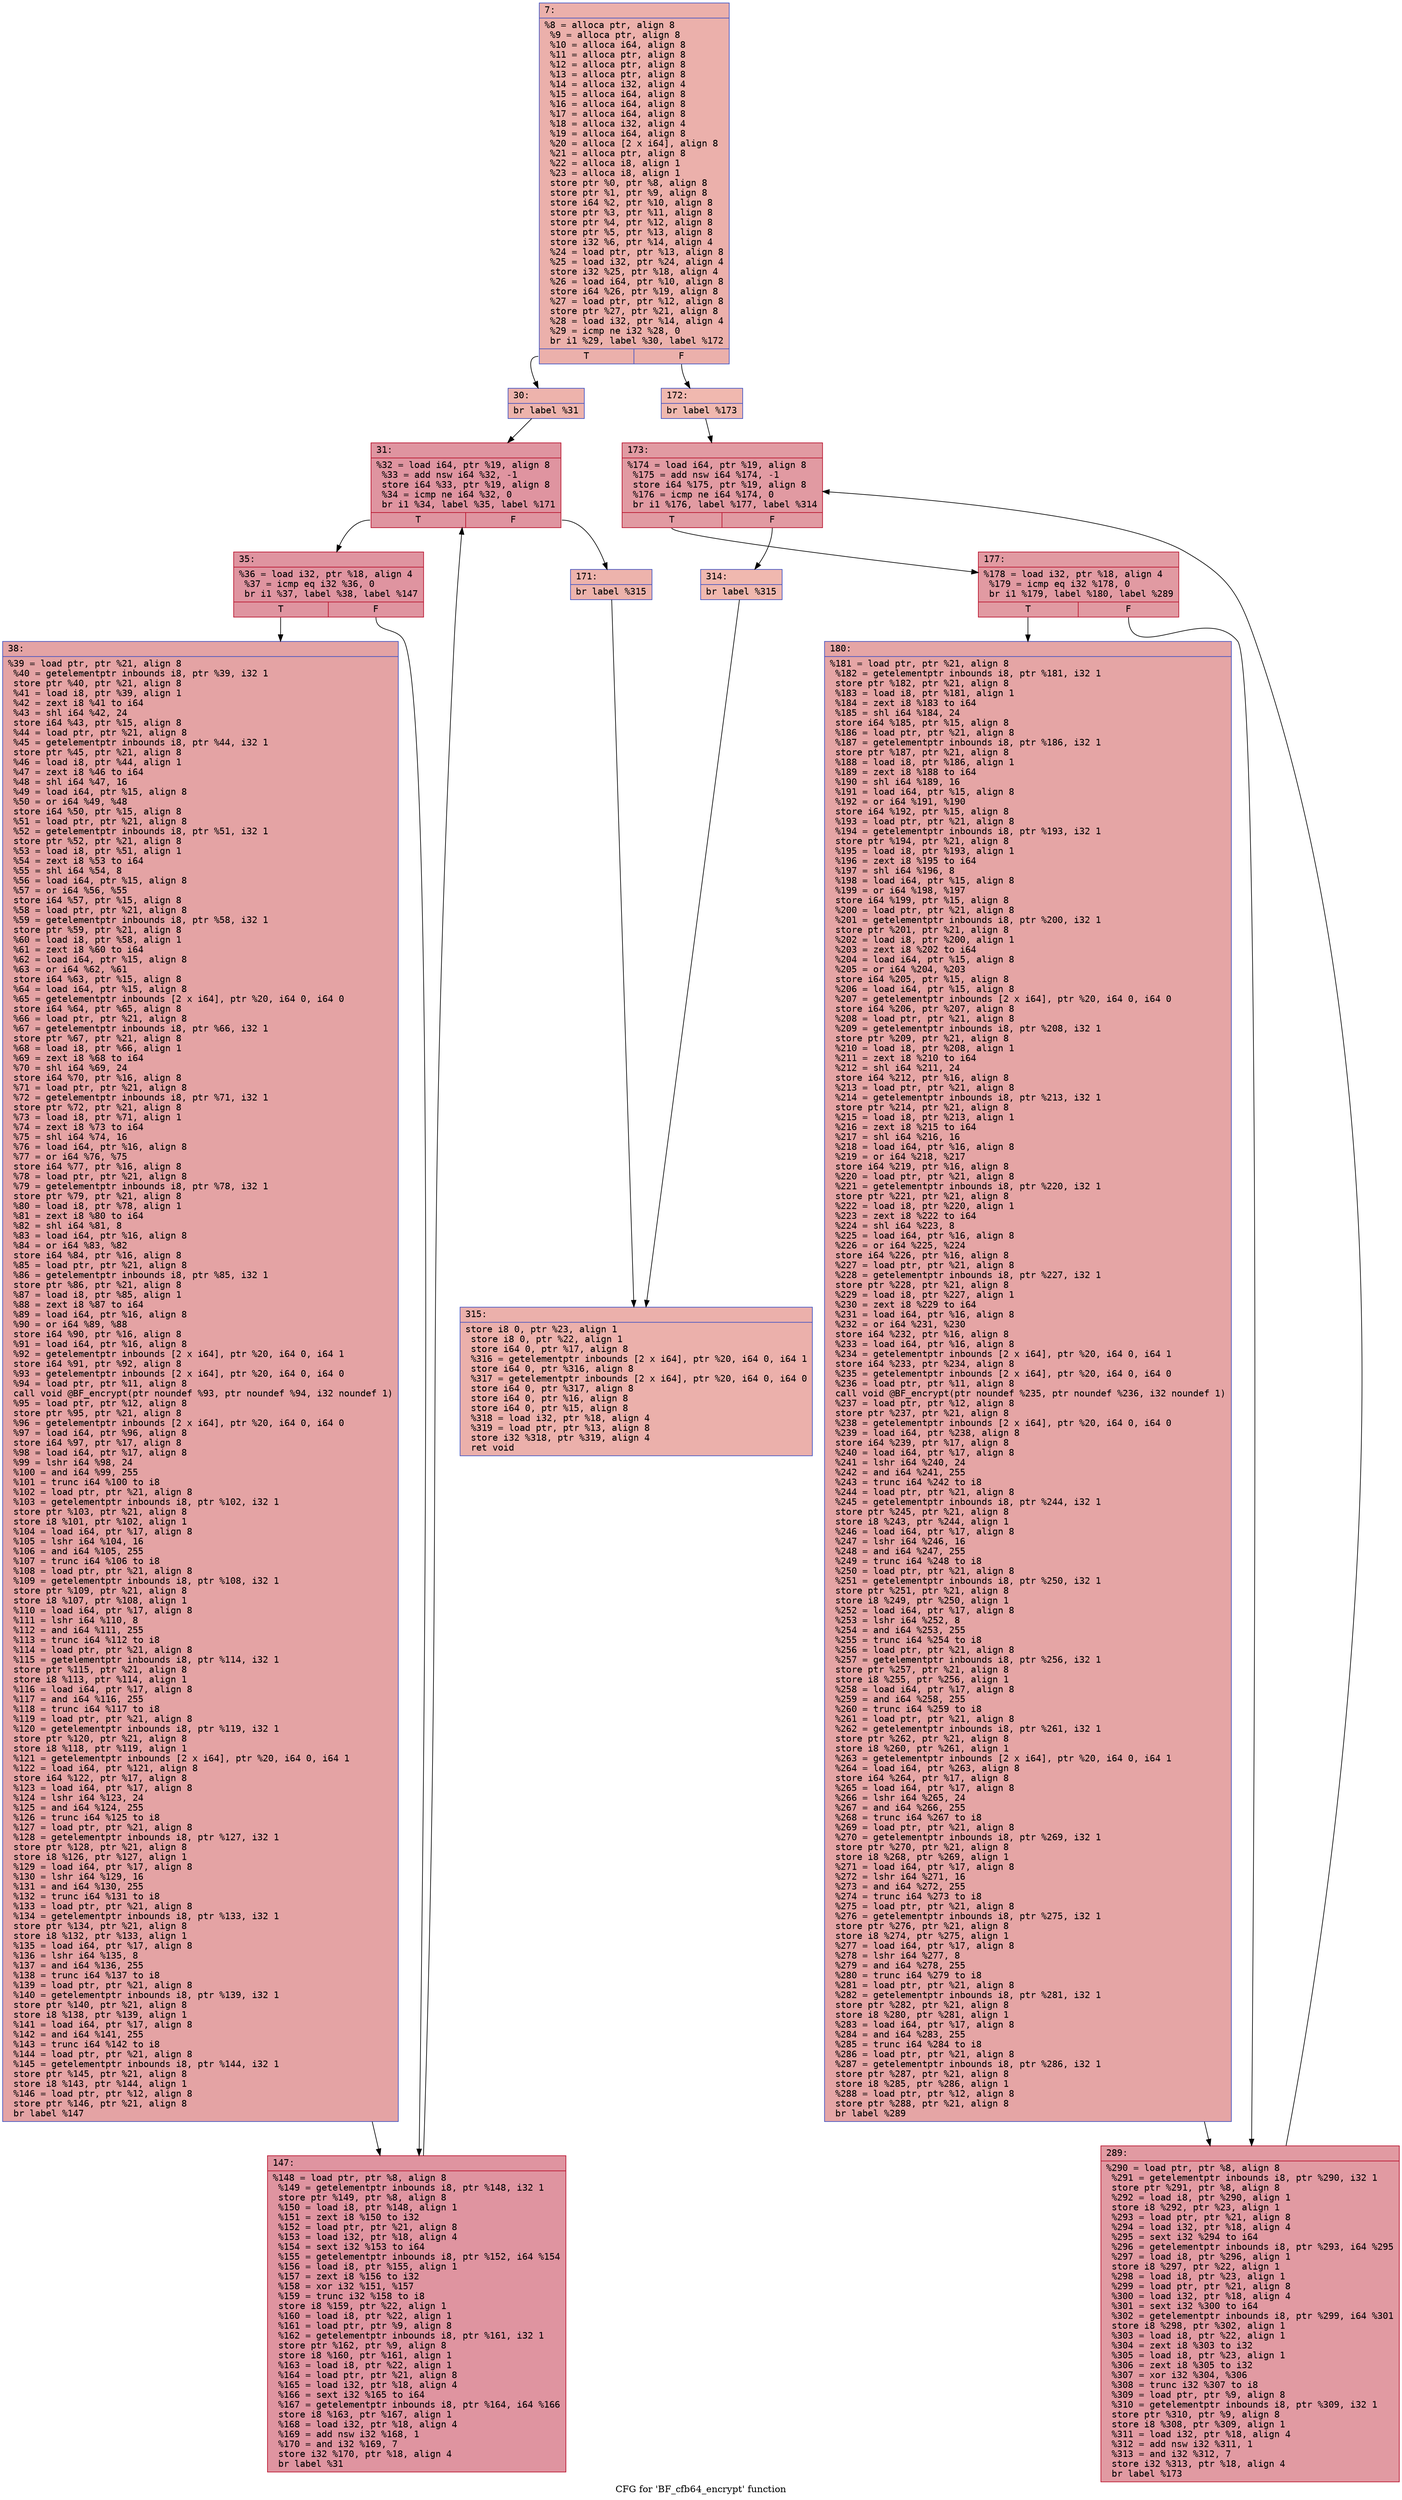 digraph "CFG for 'BF_cfb64_encrypt' function" {
	label="CFG for 'BF_cfb64_encrypt' function";

	Node0x6000029c5e50 [shape=record,color="#3d50c3ff", style=filled, fillcolor="#d24b4070" fontname="Courier",label="{7:\l|  %8 = alloca ptr, align 8\l  %9 = alloca ptr, align 8\l  %10 = alloca i64, align 8\l  %11 = alloca ptr, align 8\l  %12 = alloca ptr, align 8\l  %13 = alloca ptr, align 8\l  %14 = alloca i32, align 4\l  %15 = alloca i64, align 8\l  %16 = alloca i64, align 8\l  %17 = alloca i64, align 8\l  %18 = alloca i32, align 4\l  %19 = alloca i64, align 8\l  %20 = alloca [2 x i64], align 8\l  %21 = alloca ptr, align 8\l  %22 = alloca i8, align 1\l  %23 = alloca i8, align 1\l  store ptr %0, ptr %8, align 8\l  store ptr %1, ptr %9, align 8\l  store i64 %2, ptr %10, align 8\l  store ptr %3, ptr %11, align 8\l  store ptr %4, ptr %12, align 8\l  store ptr %5, ptr %13, align 8\l  store i32 %6, ptr %14, align 4\l  %24 = load ptr, ptr %13, align 8\l  %25 = load i32, ptr %24, align 4\l  store i32 %25, ptr %18, align 4\l  %26 = load i64, ptr %10, align 8\l  store i64 %26, ptr %19, align 8\l  %27 = load ptr, ptr %12, align 8\l  store ptr %27, ptr %21, align 8\l  %28 = load i32, ptr %14, align 4\l  %29 = icmp ne i32 %28, 0\l  br i1 %29, label %30, label %172\l|{<s0>T|<s1>F}}"];
	Node0x6000029c5e50:s0 -> Node0x6000029c5ef0[tooltip="7 -> 30\nProbability 62.50%" ];
	Node0x6000029c5e50:s1 -> Node0x6000029c60d0[tooltip="7 -> 172\nProbability 37.50%" ];
	Node0x6000029c5ef0 [shape=record,color="#3d50c3ff", style=filled, fillcolor="#d6524470" fontname="Courier",label="{30:\l|  br label %31\l}"];
	Node0x6000029c5ef0 -> Node0x6000029c5f40[tooltip="30 -> 31\nProbability 100.00%" ];
	Node0x6000029c5f40 [shape=record,color="#b70d28ff", style=filled, fillcolor="#b70d2870" fontname="Courier",label="{31:\l|  %32 = load i64, ptr %19, align 8\l  %33 = add nsw i64 %32, -1\l  store i64 %33, ptr %19, align 8\l  %34 = icmp ne i64 %32, 0\l  br i1 %34, label %35, label %171\l|{<s0>T|<s1>F}}"];
	Node0x6000029c5f40:s0 -> Node0x6000029c5f90[tooltip="31 -> 35\nProbability 96.88%" ];
	Node0x6000029c5f40:s1 -> Node0x6000029c6080[tooltip="31 -> 171\nProbability 3.12%" ];
	Node0x6000029c5f90 [shape=record,color="#b70d28ff", style=filled, fillcolor="#b70d2870" fontname="Courier",label="{35:\l|  %36 = load i32, ptr %18, align 4\l  %37 = icmp eq i32 %36, 0\l  br i1 %37, label %38, label %147\l|{<s0>T|<s1>F}}"];
	Node0x6000029c5f90:s0 -> Node0x6000029c5fe0[tooltip="35 -> 38\nProbability 37.50%" ];
	Node0x6000029c5f90:s1 -> Node0x6000029c6030[tooltip="35 -> 147\nProbability 62.50%" ];
	Node0x6000029c5fe0 [shape=record,color="#3d50c3ff", style=filled, fillcolor="#c32e3170" fontname="Courier",label="{38:\l|  %39 = load ptr, ptr %21, align 8\l  %40 = getelementptr inbounds i8, ptr %39, i32 1\l  store ptr %40, ptr %21, align 8\l  %41 = load i8, ptr %39, align 1\l  %42 = zext i8 %41 to i64\l  %43 = shl i64 %42, 24\l  store i64 %43, ptr %15, align 8\l  %44 = load ptr, ptr %21, align 8\l  %45 = getelementptr inbounds i8, ptr %44, i32 1\l  store ptr %45, ptr %21, align 8\l  %46 = load i8, ptr %44, align 1\l  %47 = zext i8 %46 to i64\l  %48 = shl i64 %47, 16\l  %49 = load i64, ptr %15, align 8\l  %50 = or i64 %49, %48\l  store i64 %50, ptr %15, align 8\l  %51 = load ptr, ptr %21, align 8\l  %52 = getelementptr inbounds i8, ptr %51, i32 1\l  store ptr %52, ptr %21, align 8\l  %53 = load i8, ptr %51, align 1\l  %54 = zext i8 %53 to i64\l  %55 = shl i64 %54, 8\l  %56 = load i64, ptr %15, align 8\l  %57 = or i64 %56, %55\l  store i64 %57, ptr %15, align 8\l  %58 = load ptr, ptr %21, align 8\l  %59 = getelementptr inbounds i8, ptr %58, i32 1\l  store ptr %59, ptr %21, align 8\l  %60 = load i8, ptr %58, align 1\l  %61 = zext i8 %60 to i64\l  %62 = load i64, ptr %15, align 8\l  %63 = or i64 %62, %61\l  store i64 %63, ptr %15, align 8\l  %64 = load i64, ptr %15, align 8\l  %65 = getelementptr inbounds [2 x i64], ptr %20, i64 0, i64 0\l  store i64 %64, ptr %65, align 8\l  %66 = load ptr, ptr %21, align 8\l  %67 = getelementptr inbounds i8, ptr %66, i32 1\l  store ptr %67, ptr %21, align 8\l  %68 = load i8, ptr %66, align 1\l  %69 = zext i8 %68 to i64\l  %70 = shl i64 %69, 24\l  store i64 %70, ptr %16, align 8\l  %71 = load ptr, ptr %21, align 8\l  %72 = getelementptr inbounds i8, ptr %71, i32 1\l  store ptr %72, ptr %21, align 8\l  %73 = load i8, ptr %71, align 1\l  %74 = zext i8 %73 to i64\l  %75 = shl i64 %74, 16\l  %76 = load i64, ptr %16, align 8\l  %77 = or i64 %76, %75\l  store i64 %77, ptr %16, align 8\l  %78 = load ptr, ptr %21, align 8\l  %79 = getelementptr inbounds i8, ptr %78, i32 1\l  store ptr %79, ptr %21, align 8\l  %80 = load i8, ptr %78, align 1\l  %81 = zext i8 %80 to i64\l  %82 = shl i64 %81, 8\l  %83 = load i64, ptr %16, align 8\l  %84 = or i64 %83, %82\l  store i64 %84, ptr %16, align 8\l  %85 = load ptr, ptr %21, align 8\l  %86 = getelementptr inbounds i8, ptr %85, i32 1\l  store ptr %86, ptr %21, align 8\l  %87 = load i8, ptr %85, align 1\l  %88 = zext i8 %87 to i64\l  %89 = load i64, ptr %16, align 8\l  %90 = or i64 %89, %88\l  store i64 %90, ptr %16, align 8\l  %91 = load i64, ptr %16, align 8\l  %92 = getelementptr inbounds [2 x i64], ptr %20, i64 0, i64 1\l  store i64 %91, ptr %92, align 8\l  %93 = getelementptr inbounds [2 x i64], ptr %20, i64 0, i64 0\l  %94 = load ptr, ptr %11, align 8\l  call void @BF_encrypt(ptr noundef %93, ptr noundef %94, i32 noundef 1)\l  %95 = load ptr, ptr %12, align 8\l  store ptr %95, ptr %21, align 8\l  %96 = getelementptr inbounds [2 x i64], ptr %20, i64 0, i64 0\l  %97 = load i64, ptr %96, align 8\l  store i64 %97, ptr %17, align 8\l  %98 = load i64, ptr %17, align 8\l  %99 = lshr i64 %98, 24\l  %100 = and i64 %99, 255\l  %101 = trunc i64 %100 to i8\l  %102 = load ptr, ptr %21, align 8\l  %103 = getelementptr inbounds i8, ptr %102, i32 1\l  store ptr %103, ptr %21, align 8\l  store i8 %101, ptr %102, align 1\l  %104 = load i64, ptr %17, align 8\l  %105 = lshr i64 %104, 16\l  %106 = and i64 %105, 255\l  %107 = trunc i64 %106 to i8\l  %108 = load ptr, ptr %21, align 8\l  %109 = getelementptr inbounds i8, ptr %108, i32 1\l  store ptr %109, ptr %21, align 8\l  store i8 %107, ptr %108, align 1\l  %110 = load i64, ptr %17, align 8\l  %111 = lshr i64 %110, 8\l  %112 = and i64 %111, 255\l  %113 = trunc i64 %112 to i8\l  %114 = load ptr, ptr %21, align 8\l  %115 = getelementptr inbounds i8, ptr %114, i32 1\l  store ptr %115, ptr %21, align 8\l  store i8 %113, ptr %114, align 1\l  %116 = load i64, ptr %17, align 8\l  %117 = and i64 %116, 255\l  %118 = trunc i64 %117 to i8\l  %119 = load ptr, ptr %21, align 8\l  %120 = getelementptr inbounds i8, ptr %119, i32 1\l  store ptr %120, ptr %21, align 8\l  store i8 %118, ptr %119, align 1\l  %121 = getelementptr inbounds [2 x i64], ptr %20, i64 0, i64 1\l  %122 = load i64, ptr %121, align 8\l  store i64 %122, ptr %17, align 8\l  %123 = load i64, ptr %17, align 8\l  %124 = lshr i64 %123, 24\l  %125 = and i64 %124, 255\l  %126 = trunc i64 %125 to i8\l  %127 = load ptr, ptr %21, align 8\l  %128 = getelementptr inbounds i8, ptr %127, i32 1\l  store ptr %128, ptr %21, align 8\l  store i8 %126, ptr %127, align 1\l  %129 = load i64, ptr %17, align 8\l  %130 = lshr i64 %129, 16\l  %131 = and i64 %130, 255\l  %132 = trunc i64 %131 to i8\l  %133 = load ptr, ptr %21, align 8\l  %134 = getelementptr inbounds i8, ptr %133, i32 1\l  store ptr %134, ptr %21, align 8\l  store i8 %132, ptr %133, align 1\l  %135 = load i64, ptr %17, align 8\l  %136 = lshr i64 %135, 8\l  %137 = and i64 %136, 255\l  %138 = trunc i64 %137 to i8\l  %139 = load ptr, ptr %21, align 8\l  %140 = getelementptr inbounds i8, ptr %139, i32 1\l  store ptr %140, ptr %21, align 8\l  store i8 %138, ptr %139, align 1\l  %141 = load i64, ptr %17, align 8\l  %142 = and i64 %141, 255\l  %143 = trunc i64 %142 to i8\l  %144 = load ptr, ptr %21, align 8\l  %145 = getelementptr inbounds i8, ptr %144, i32 1\l  store ptr %145, ptr %21, align 8\l  store i8 %143, ptr %144, align 1\l  %146 = load ptr, ptr %12, align 8\l  store ptr %146, ptr %21, align 8\l  br label %147\l}"];
	Node0x6000029c5fe0 -> Node0x6000029c6030[tooltip="38 -> 147\nProbability 100.00%" ];
	Node0x6000029c6030 [shape=record,color="#b70d28ff", style=filled, fillcolor="#b70d2870" fontname="Courier",label="{147:\l|  %148 = load ptr, ptr %8, align 8\l  %149 = getelementptr inbounds i8, ptr %148, i32 1\l  store ptr %149, ptr %8, align 8\l  %150 = load i8, ptr %148, align 1\l  %151 = zext i8 %150 to i32\l  %152 = load ptr, ptr %21, align 8\l  %153 = load i32, ptr %18, align 4\l  %154 = sext i32 %153 to i64\l  %155 = getelementptr inbounds i8, ptr %152, i64 %154\l  %156 = load i8, ptr %155, align 1\l  %157 = zext i8 %156 to i32\l  %158 = xor i32 %151, %157\l  %159 = trunc i32 %158 to i8\l  store i8 %159, ptr %22, align 1\l  %160 = load i8, ptr %22, align 1\l  %161 = load ptr, ptr %9, align 8\l  %162 = getelementptr inbounds i8, ptr %161, i32 1\l  store ptr %162, ptr %9, align 8\l  store i8 %160, ptr %161, align 1\l  %163 = load i8, ptr %22, align 1\l  %164 = load ptr, ptr %21, align 8\l  %165 = load i32, ptr %18, align 4\l  %166 = sext i32 %165 to i64\l  %167 = getelementptr inbounds i8, ptr %164, i64 %166\l  store i8 %163, ptr %167, align 1\l  %168 = load i32, ptr %18, align 4\l  %169 = add nsw i32 %168, 1\l  %170 = and i32 %169, 7\l  store i32 %170, ptr %18, align 4\l  br label %31\l}"];
	Node0x6000029c6030 -> Node0x6000029c5f40[tooltip="147 -> 31\nProbability 100.00%" ];
	Node0x6000029c6080 [shape=record,color="#3d50c3ff", style=filled, fillcolor="#d6524470" fontname="Courier",label="{171:\l|  br label %315\l}"];
	Node0x6000029c6080 -> Node0x6000029c62b0[tooltip="171 -> 315\nProbability 100.00%" ];
	Node0x6000029c60d0 [shape=record,color="#3d50c3ff", style=filled, fillcolor="#dc5d4a70" fontname="Courier",label="{172:\l|  br label %173\l}"];
	Node0x6000029c60d0 -> Node0x6000029c6120[tooltip="172 -> 173\nProbability 100.00%" ];
	Node0x6000029c6120 [shape=record,color="#b70d28ff", style=filled, fillcolor="#bb1b2c70" fontname="Courier",label="{173:\l|  %174 = load i64, ptr %19, align 8\l  %175 = add nsw i64 %174, -1\l  store i64 %175, ptr %19, align 8\l  %176 = icmp ne i64 %174, 0\l  br i1 %176, label %177, label %314\l|{<s0>T|<s1>F}}"];
	Node0x6000029c6120:s0 -> Node0x6000029c6170[tooltip="173 -> 177\nProbability 96.88%" ];
	Node0x6000029c6120:s1 -> Node0x6000029c6260[tooltip="173 -> 314\nProbability 3.12%" ];
	Node0x6000029c6170 [shape=record,color="#b70d28ff", style=filled, fillcolor="#bb1b2c70" fontname="Courier",label="{177:\l|  %178 = load i32, ptr %18, align 4\l  %179 = icmp eq i32 %178, 0\l  br i1 %179, label %180, label %289\l|{<s0>T|<s1>F}}"];
	Node0x6000029c6170:s0 -> Node0x6000029c61c0[tooltip="177 -> 180\nProbability 37.50%" ];
	Node0x6000029c6170:s1 -> Node0x6000029c6210[tooltip="177 -> 289\nProbability 62.50%" ];
	Node0x6000029c61c0 [shape=record,color="#3d50c3ff", style=filled, fillcolor="#c5333470" fontname="Courier",label="{180:\l|  %181 = load ptr, ptr %21, align 8\l  %182 = getelementptr inbounds i8, ptr %181, i32 1\l  store ptr %182, ptr %21, align 8\l  %183 = load i8, ptr %181, align 1\l  %184 = zext i8 %183 to i64\l  %185 = shl i64 %184, 24\l  store i64 %185, ptr %15, align 8\l  %186 = load ptr, ptr %21, align 8\l  %187 = getelementptr inbounds i8, ptr %186, i32 1\l  store ptr %187, ptr %21, align 8\l  %188 = load i8, ptr %186, align 1\l  %189 = zext i8 %188 to i64\l  %190 = shl i64 %189, 16\l  %191 = load i64, ptr %15, align 8\l  %192 = or i64 %191, %190\l  store i64 %192, ptr %15, align 8\l  %193 = load ptr, ptr %21, align 8\l  %194 = getelementptr inbounds i8, ptr %193, i32 1\l  store ptr %194, ptr %21, align 8\l  %195 = load i8, ptr %193, align 1\l  %196 = zext i8 %195 to i64\l  %197 = shl i64 %196, 8\l  %198 = load i64, ptr %15, align 8\l  %199 = or i64 %198, %197\l  store i64 %199, ptr %15, align 8\l  %200 = load ptr, ptr %21, align 8\l  %201 = getelementptr inbounds i8, ptr %200, i32 1\l  store ptr %201, ptr %21, align 8\l  %202 = load i8, ptr %200, align 1\l  %203 = zext i8 %202 to i64\l  %204 = load i64, ptr %15, align 8\l  %205 = or i64 %204, %203\l  store i64 %205, ptr %15, align 8\l  %206 = load i64, ptr %15, align 8\l  %207 = getelementptr inbounds [2 x i64], ptr %20, i64 0, i64 0\l  store i64 %206, ptr %207, align 8\l  %208 = load ptr, ptr %21, align 8\l  %209 = getelementptr inbounds i8, ptr %208, i32 1\l  store ptr %209, ptr %21, align 8\l  %210 = load i8, ptr %208, align 1\l  %211 = zext i8 %210 to i64\l  %212 = shl i64 %211, 24\l  store i64 %212, ptr %16, align 8\l  %213 = load ptr, ptr %21, align 8\l  %214 = getelementptr inbounds i8, ptr %213, i32 1\l  store ptr %214, ptr %21, align 8\l  %215 = load i8, ptr %213, align 1\l  %216 = zext i8 %215 to i64\l  %217 = shl i64 %216, 16\l  %218 = load i64, ptr %16, align 8\l  %219 = or i64 %218, %217\l  store i64 %219, ptr %16, align 8\l  %220 = load ptr, ptr %21, align 8\l  %221 = getelementptr inbounds i8, ptr %220, i32 1\l  store ptr %221, ptr %21, align 8\l  %222 = load i8, ptr %220, align 1\l  %223 = zext i8 %222 to i64\l  %224 = shl i64 %223, 8\l  %225 = load i64, ptr %16, align 8\l  %226 = or i64 %225, %224\l  store i64 %226, ptr %16, align 8\l  %227 = load ptr, ptr %21, align 8\l  %228 = getelementptr inbounds i8, ptr %227, i32 1\l  store ptr %228, ptr %21, align 8\l  %229 = load i8, ptr %227, align 1\l  %230 = zext i8 %229 to i64\l  %231 = load i64, ptr %16, align 8\l  %232 = or i64 %231, %230\l  store i64 %232, ptr %16, align 8\l  %233 = load i64, ptr %16, align 8\l  %234 = getelementptr inbounds [2 x i64], ptr %20, i64 0, i64 1\l  store i64 %233, ptr %234, align 8\l  %235 = getelementptr inbounds [2 x i64], ptr %20, i64 0, i64 0\l  %236 = load ptr, ptr %11, align 8\l  call void @BF_encrypt(ptr noundef %235, ptr noundef %236, i32 noundef 1)\l  %237 = load ptr, ptr %12, align 8\l  store ptr %237, ptr %21, align 8\l  %238 = getelementptr inbounds [2 x i64], ptr %20, i64 0, i64 0\l  %239 = load i64, ptr %238, align 8\l  store i64 %239, ptr %17, align 8\l  %240 = load i64, ptr %17, align 8\l  %241 = lshr i64 %240, 24\l  %242 = and i64 %241, 255\l  %243 = trunc i64 %242 to i8\l  %244 = load ptr, ptr %21, align 8\l  %245 = getelementptr inbounds i8, ptr %244, i32 1\l  store ptr %245, ptr %21, align 8\l  store i8 %243, ptr %244, align 1\l  %246 = load i64, ptr %17, align 8\l  %247 = lshr i64 %246, 16\l  %248 = and i64 %247, 255\l  %249 = trunc i64 %248 to i8\l  %250 = load ptr, ptr %21, align 8\l  %251 = getelementptr inbounds i8, ptr %250, i32 1\l  store ptr %251, ptr %21, align 8\l  store i8 %249, ptr %250, align 1\l  %252 = load i64, ptr %17, align 8\l  %253 = lshr i64 %252, 8\l  %254 = and i64 %253, 255\l  %255 = trunc i64 %254 to i8\l  %256 = load ptr, ptr %21, align 8\l  %257 = getelementptr inbounds i8, ptr %256, i32 1\l  store ptr %257, ptr %21, align 8\l  store i8 %255, ptr %256, align 1\l  %258 = load i64, ptr %17, align 8\l  %259 = and i64 %258, 255\l  %260 = trunc i64 %259 to i8\l  %261 = load ptr, ptr %21, align 8\l  %262 = getelementptr inbounds i8, ptr %261, i32 1\l  store ptr %262, ptr %21, align 8\l  store i8 %260, ptr %261, align 1\l  %263 = getelementptr inbounds [2 x i64], ptr %20, i64 0, i64 1\l  %264 = load i64, ptr %263, align 8\l  store i64 %264, ptr %17, align 8\l  %265 = load i64, ptr %17, align 8\l  %266 = lshr i64 %265, 24\l  %267 = and i64 %266, 255\l  %268 = trunc i64 %267 to i8\l  %269 = load ptr, ptr %21, align 8\l  %270 = getelementptr inbounds i8, ptr %269, i32 1\l  store ptr %270, ptr %21, align 8\l  store i8 %268, ptr %269, align 1\l  %271 = load i64, ptr %17, align 8\l  %272 = lshr i64 %271, 16\l  %273 = and i64 %272, 255\l  %274 = trunc i64 %273 to i8\l  %275 = load ptr, ptr %21, align 8\l  %276 = getelementptr inbounds i8, ptr %275, i32 1\l  store ptr %276, ptr %21, align 8\l  store i8 %274, ptr %275, align 1\l  %277 = load i64, ptr %17, align 8\l  %278 = lshr i64 %277, 8\l  %279 = and i64 %278, 255\l  %280 = trunc i64 %279 to i8\l  %281 = load ptr, ptr %21, align 8\l  %282 = getelementptr inbounds i8, ptr %281, i32 1\l  store ptr %282, ptr %21, align 8\l  store i8 %280, ptr %281, align 1\l  %283 = load i64, ptr %17, align 8\l  %284 = and i64 %283, 255\l  %285 = trunc i64 %284 to i8\l  %286 = load ptr, ptr %21, align 8\l  %287 = getelementptr inbounds i8, ptr %286, i32 1\l  store ptr %287, ptr %21, align 8\l  store i8 %285, ptr %286, align 1\l  %288 = load ptr, ptr %12, align 8\l  store ptr %288, ptr %21, align 8\l  br label %289\l}"];
	Node0x6000029c61c0 -> Node0x6000029c6210[tooltip="180 -> 289\nProbability 100.00%" ];
	Node0x6000029c6210 [shape=record,color="#b70d28ff", style=filled, fillcolor="#bb1b2c70" fontname="Courier",label="{289:\l|  %290 = load ptr, ptr %8, align 8\l  %291 = getelementptr inbounds i8, ptr %290, i32 1\l  store ptr %291, ptr %8, align 8\l  %292 = load i8, ptr %290, align 1\l  store i8 %292, ptr %23, align 1\l  %293 = load ptr, ptr %21, align 8\l  %294 = load i32, ptr %18, align 4\l  %295 = sext i32 %294 to i64\l  %296 = getelementptr inbounds i8, ptr %293, i64 %295\l  %297 = load i8, ptr %296, align 1\l  store i8 %297, ptr %22, align 1\l  %298 = load i8, ptr %23, align 1\l  %299 = load ptr, ptr %21, align 8\l  %300 = load i32, ptr %18, align 4\l  %301 = sext i32 %300 to i64\l  %302 = getelementptr inbounds i8, ptr %299, i64 %301\l  store i8 %298, ptr %302, align 1\l  %303 = load i8, ptr %22, align 1\l  %304 = zext i8 %303 to i32\l  %305 = load i8, ptr %23, align 1\l  %306 = zext i8 %305 to i32\l  %307 = xor i32 %304, %306\l  %308 = trunc i32 %307 to i8\l  %309 = load ptr, ptr %9, align 8\l  %310 = getelementptr inbounds i8, ptr %309, i32 1\l  store ptr %310, ptr %9, align 8\l  store i8 %308, ptr %309, align 1\l  %311 = load i32, ptr %18, align 4\l  %312 = add nsw i32 %311, 1\l  %313 = and i32 %312, 7\l  store i32 %313, ptr %18, align 4\l  br label %173\l}"];
	Node0x6000029c6210 -> Node0x6000029c6120[tooltip="289 -> 173\nProbability 100.00%" ];
	Node0x6000029c6260 [shape=record,color="#3d50c3ff", style=filled, fillcolor="#dc5d4a70" fontname="Courier",label="{314:\l|  br label %315\l}"];
	Node0x6000029c6260 -> Node0x6000029c62b0[tooltip="314 -> 315\nProbability 100.00%" ];
	Node0x6000029c62b0 [shape=record,color="#3d50c3ff", style=filled, fillcolor="#d24b4070" fontname="Courier",label="{315:\l|  store i8 0, ptr %23, align 1\l  store i8 0, ptr %22, align 1\l  store i64 0, ptr %17, align 8\l  %316 = getelementptr inbounds [2 x i64], ptr %20, i64 0, i64 1\l  store i64 0, ptr %316, align 8\l  %317 = getelementptr inbounds [2 x i64], ptr %20, i64 0, i64 0\l  store i64 0, ptr %317, align 8\l  store i64 0, ptr %16, align 8\l  store i64 0, ptr %15, align 8\l  %318 = load i32, ptr %18, align 4\l  %319 = load ptr, ptr %13, align 8\l  store i32 %318, ptr %319, align 4\l  ret void\l}"];
}
